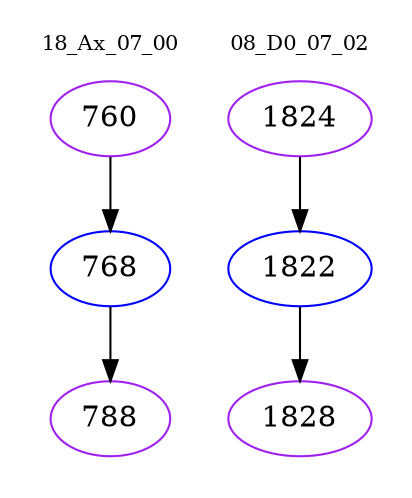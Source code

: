digraph{
subgraph cluster_0 {
color = white
label = "18_Ax_07_00";
fontsize=10;
T0_760 [label="760", color="purple"]
T0_760 -> T0_768 [color="black"]
T0_768 [label="768", color="blue"]
T0_768 -> T0_788 [color="black"]
T0_788 [label="788", color="purple"]
}
subgraph cluster_1 {
color = white
label = "08_D0_07_02";
fontsize=10;
T1_1824 [label="1824", color="purple"]
T1_1824 -> T1_1822 [color="black"]
T1_1822 [label="1822", color="blue"]
T1_1822 -> T1_1828 [color="black"]
T1_1828 [label="1828", color="purple"]
}
}
